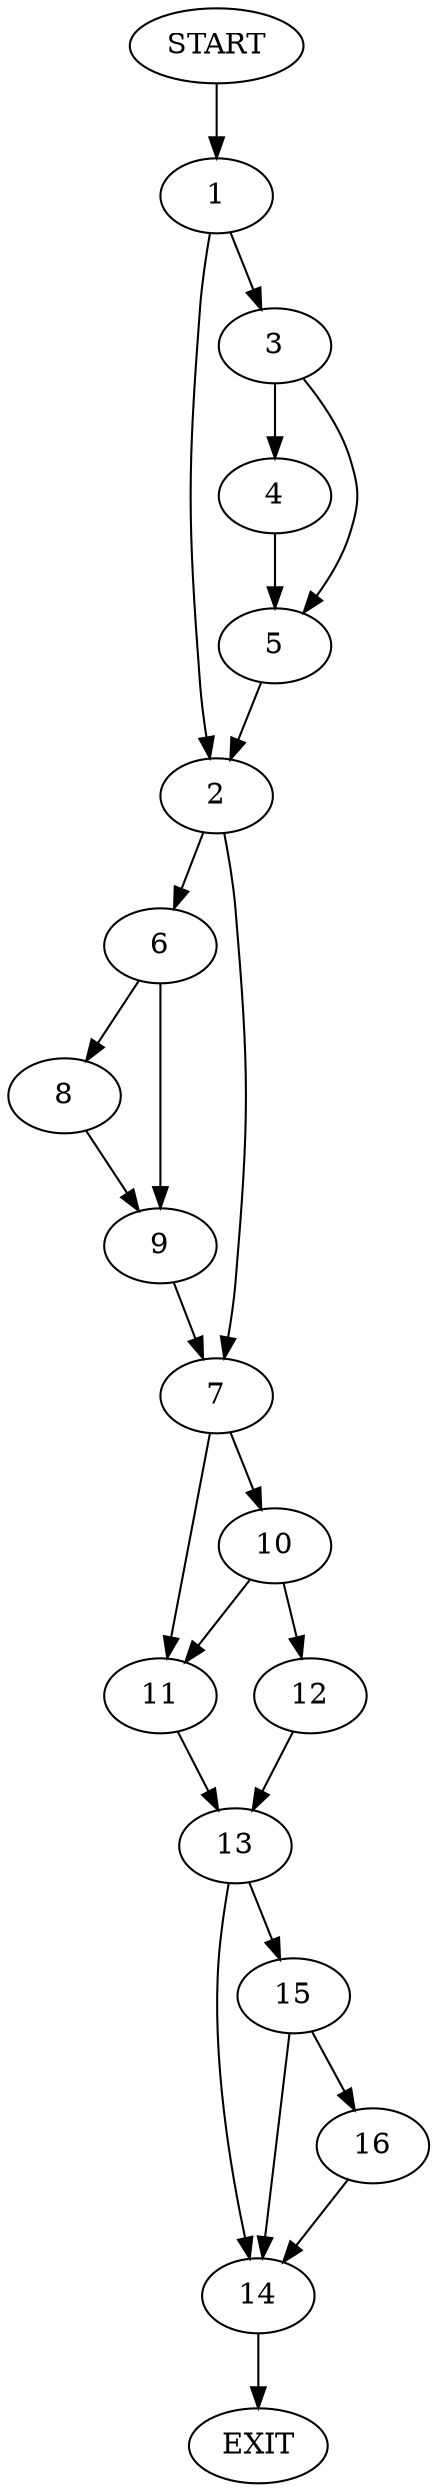 digraph {
0 [label="START"]
17 [label="EXIT"]
0 -> 1
1 -> 2
1 -> 3
3 -> 4
3 -> 5
2 -> 6
2 -> 7
5 -> 2
4 -> 5
6 -> 8
6 -> 9
7 -> 10
7 -> 11
8 -> 9
9 -> 7
10 -> 12
10 -> 11
11 -> 13
12 -> 13
13 -> 14
13 -> 15
15 -> 16
15 -> 14
14 -> 17
16 -> 14
}
